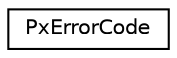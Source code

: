 digraph "Graphical Class Hierarchy"
{
  edge [fontname="Helvetica",fontsize="10",labelfontname="Helvetica",labelfontsize="10"];
  node [fontname="Helvetica",fontsize="10",shape=record];
  rankdir="LR";
  Node0 [label="PxErrorCode",height=0.2,width=0.4,color="black", fillcolor="white", style="filled",URL="$structPxErrorCode.html",tooltip="Error codes. "];
}
